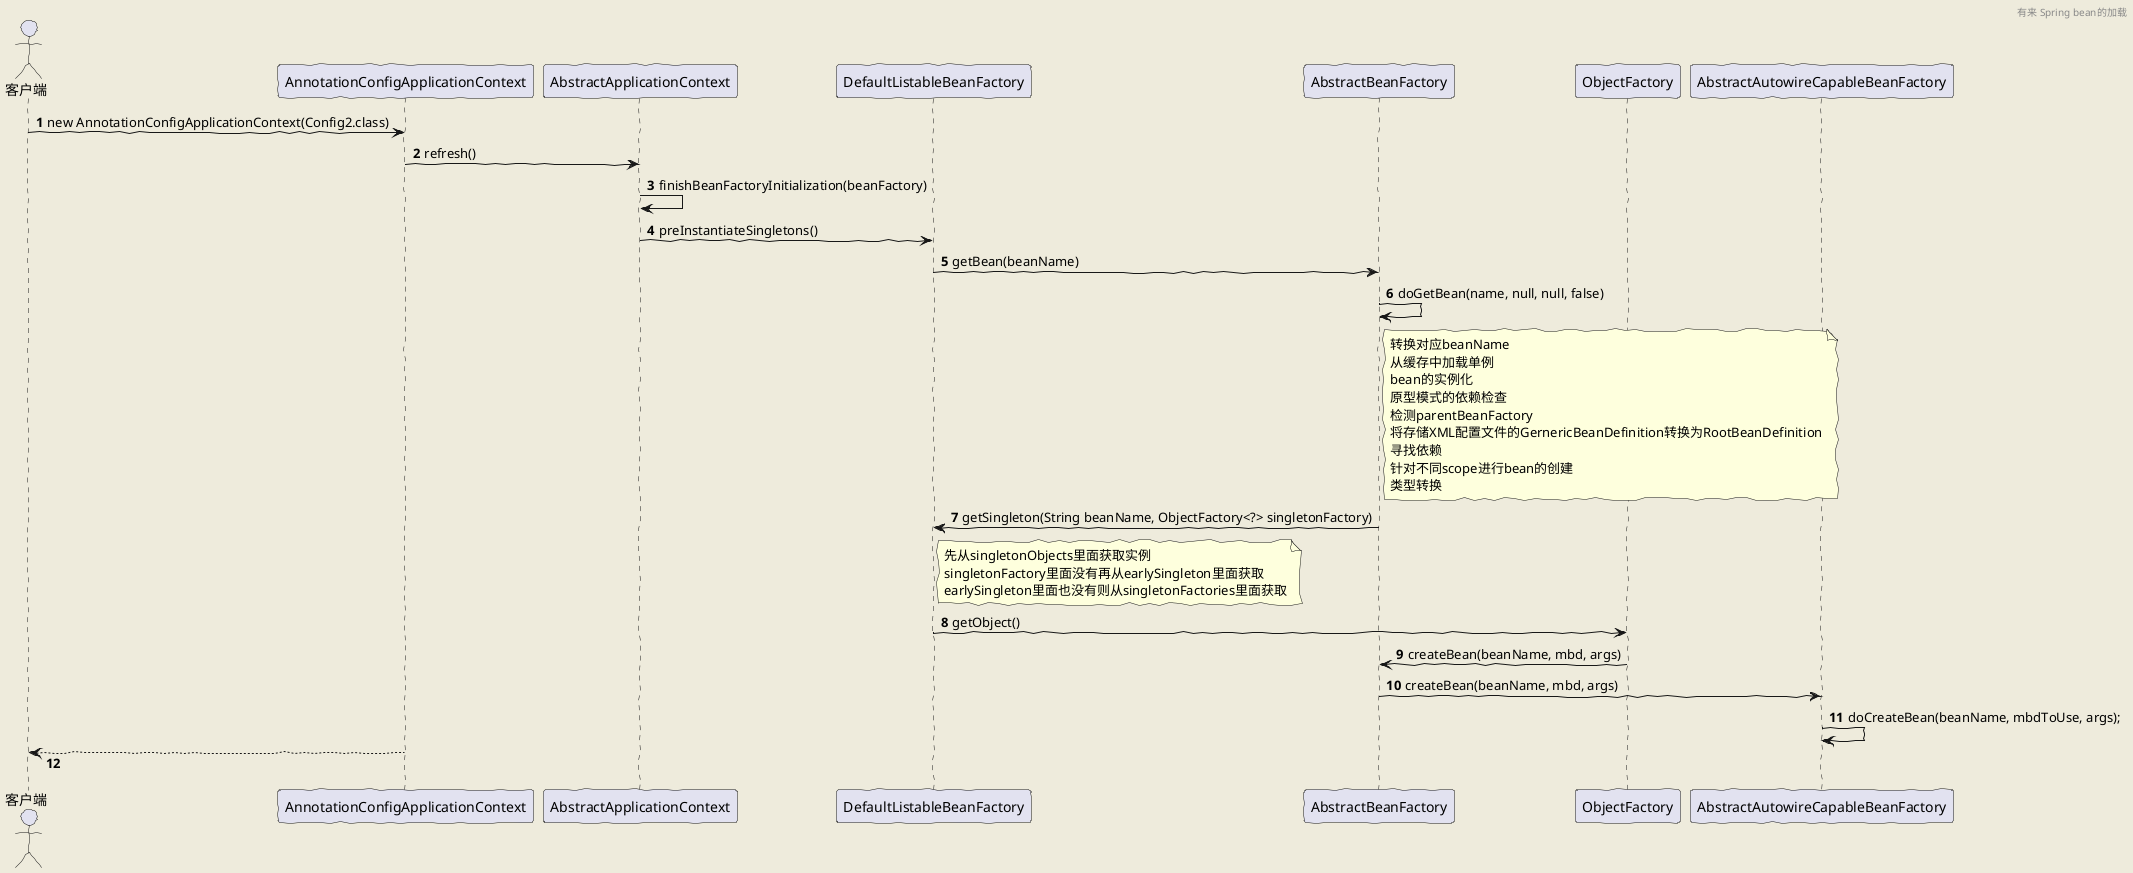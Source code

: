 ` 有来 spring bean的加载
@startuml
autonumber
'https://plantuml.com/sequence-diagram
skinparam backgroundColor #EEEBDC
skinparam handwritten true
skinparam responseMessageBelowArrow true
header 有来 Spring bean的加载

actor 客户端

客户端 -> AnnotationConfigApplicationContext:new AnnotationConfigApplicationContext(Config2.class)
AnnotationConfigApplicationContext->AbstractApplicationContext:refresh()
AbstractApplicationContext->AbstractApplicationContext:finishBeanFactoryInitialization(beanFactory)
AbstractApplicationContext->DefaultListableBeanFactory:preInstantiateSingletons()
DefaultListableBeanFactory->AbstractBeanFactory:getBean(beanName)

AbstractBeanFactory->AbstractBeanFactory:doGetBean(name, null, null, false)

note right of AbstractBeanFactory
转换对应beanName
从缓存中加载单例
bean的实例化
原型模式的依赖检查
检测parentBeanFactory
将存储XML配置文件的GernericBeanDefinition转换为RootBeanDefinition
寻找依赖
针对不同scope进行bean的创建
类型转换
end note
AbstractBeanFactory-> DefaultListableBeanFactory:getSingleton(String beanName, ObjectFactory<?> singletonFactory)
note right of DefaultListableBeanFactory
先从singletonObjects里面获取实例
singletonFactory里面没有再从earlySingleton里面获取
earlySingleton里面也没有则从singletonFactories里面获取
end note
DefaultListableBeanFactory->ObjectFactory:getObject()
ObjectFactory->AbstractBeanFactory:createBean(beanName, mbd, args)
AbstractBeanFactory->AbstractAutowireCapableBeanFactory:createBean(beanName, mbd, args)
AbstractAutowireCapableBeanFactory->AbstractAutowireCapableBeanFactory:doCreateBean(beanName, mbdToUse, args);



客户端 <--AnnotationConfigApplicationContext
@enduml
